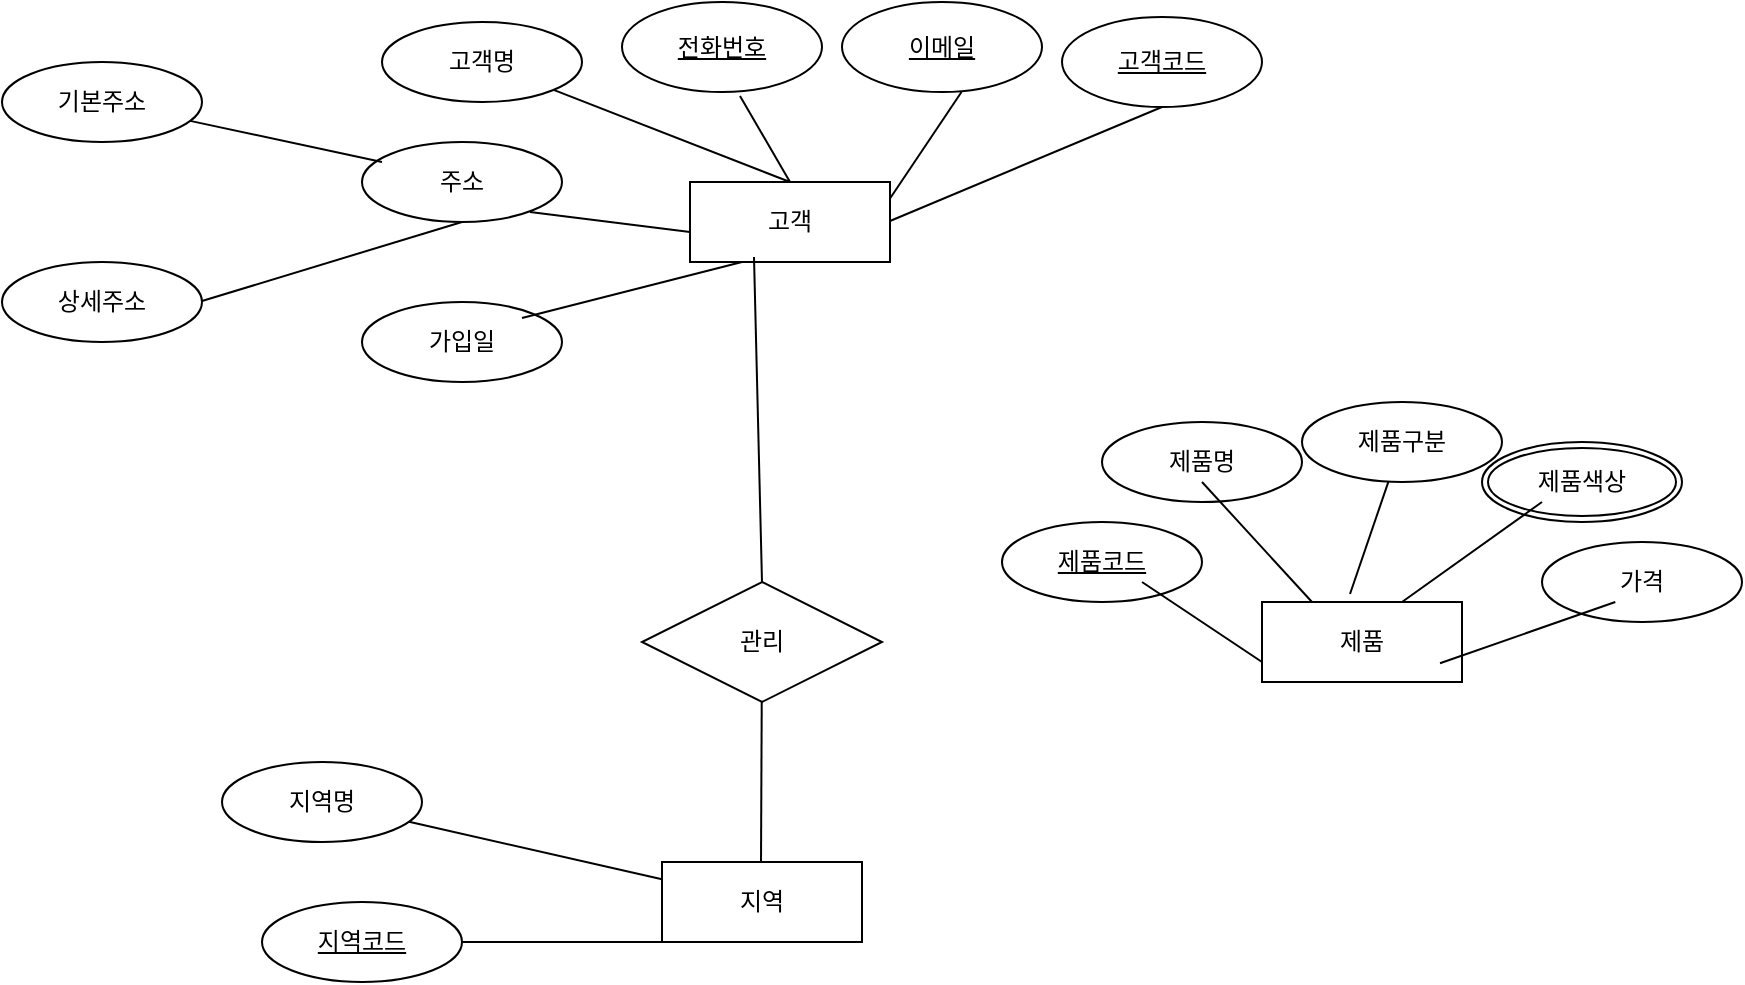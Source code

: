 <mxfile version="23.1.1" type="github">
  <diagram name="페이지-1" id="CWy5i0QQjxy458KxRu6v">
    <mxGraphModel dx="1026" dy="650" grid="1" gridSize="10" guides="1" tooltips="1" connect="1" arrows="1" fold="1" page="1" pageScale="1" pageWidth="827" pageHeight="1169" math="0" shadow="0">
      <root>
        <mxCell id="0" />
        <mxCell id="1" parent="0" />
        <mxCell id="4rN0HfoYX45G8c_FHVc5-1" value="고객" style="whiteSpace=wrap;html=1;align=center;" parent="1" vertex="1">
          <mxGeometry x="364" y="700" width="100" height="40" as="geometry" />
        </mxCell>
        <mxCell id="4rN0HfoYX45G8c_FHVc5-2" value="고객명" style="ellipse;whiteSpace=wrap;html=1;align=center;" parent="1" vertex="1">
          <mxGeometry x="210" y="620" width="100" height="40" as="geometry" />
        </mxCell>
        <mxCell id="4rN0HfoYX45G8c_FHVc5-5" value="" style="endArrow=none;html=1;rounded=0;entryX=0.5;entryY=0;entryDx=0;entryDy=0;" parent="1" source="4rN0HfoYX45G8c_FHVc5-2" target="4rN0HfoYX45G8c_FHVc5-1" edge="1">
          <mxGeometry relative="1" as="geometry">
            <mxPoint x="330" y="720" as="sourcePoint" />
            <mxPoint x="490" y="720" as="targetPoint" />
          </mxGeometry>
        </mxCell>
        <mxCell id="4rN0HfoYX45G8c_FHVc5-6" value="전화번호" style="ellipse;whiteSpace=wrap;html=1;align=center;fontStyle=4;" parent="1" vertex="1">
          <mxGeometry x="330" y="610" width="100" height="45" as="geometry" />
        </mxCell>
        <mxCell id="4rN0HfoYX45G8c_FHVc5-9" value="" style="endArrow=none;html=1;rounded=0;entryX=0.59;entryY=1.044;entryDx=0;entryDy=0;entryPerimeter=0;exitX=0.5;exitY=0;exitDx=0;exitDy=0;" parent="1" source="4rN0HfoYX45G8c_FHVc5-1" target="4rN0HfoYX45G8c_FHVc5-6" edge="1">
          <mxGeometry relative="1" as="geometry">
            <mxPoint x="330" y="720" as="sourcePoint" />
            <mxPoint x="490" y="720" as="targetPoint" />
          </mxGeometry>
        </mxCell>
        <mxCell id="4rN0HfoYX45G8c_FHVc5-12" value="이메일" style="ellipse;whiteSpace=wrap;html=1;align=center;fontStyle=4;" parent="1" vertex="1">
          <mxGeometry x="440" y="610" width="100" height="45" as="geometry" />
        </mxCell>
        <mxCell id="4rN0HfoYX45G8c_FHVc5-15" value="고객코드" style="ellipse;whiteSpace=wrap;html=1;align=center;fontStyle=4;" parent="1" vertex="1">
          <mxGeometry x="550" y="617.5" width="100" height="45" as="geometry" />
        </mxCell>
        <mxCell id="4rN0HfoYX45G8c_FHVc5-17" value="" style="endArrow=none;html=1;rounded=0;" parent="1" edge="1">
          <mxGeometry relative="1" as="geometry">
            <mxPoint x="464" y="708.23" as="sourcePoint" />
            <mxPoint x="499.75" y="655" as="targetPoint" />
          </mxGeometry>
        </mxCell>
        <mxCell id="4rN0HfoYX45G8c_FHVc5-18" value="" style="endArrow=none;html=1;rounded=0;entryX=0.5;entryY=1;entryDx=0;entryDy=0;" parent="1" target="4rN0HfoYX45G8c_FHVc5-15" edge="1">
          <mxGeometry relative="1" as="geometry">
            <mxPoint x="464" y="719.5" as="sourcePoint" />
            <mxPoint x="624" y="719.5" as="targetPoint" />
          </mxGeometry>
        </mxCell>
        <mxCell id="4rN0HfoYX45G8c_FHVc5-19" value="주소" style="ellipse;whiteSpace=wrap;html=1;align=center;" parent="1" vertex="1">
          <mxGeometry x="200" y="680" width="100" height="40" as="geometry" />
        </mxCell>
        <mxCell id="4rN0HfoYX45G8c_FHVc5-20" value="" style="endArrow=none;html=1;rounded=0;" parent="1" edge="1">
          <mxGeometry relative="1" as="geometry">
            <mxPoint x="284" y="715" as="sourcePoint" />
            <mxPoint x="364" y="725" as="targetPoint" />
          </mxGeometry>
        </mxCell>
        <mxCell id="4rN0HfoYX45G8c_FHVc5-21" value="기본주소" style="ellipse;whiteSpace=wrap;html=1;align=center;" parent="1" vertex="1">
          <mxGeometry x="20" y="640" width="100" height="40" as="geometry" />
        </mxCell>
        <mxCell id="4rN0HfoYX45G8c_FHVc5-22" value="상세주소" style="ellipse;whiteSpace=wrap;html=1;align=center;" parent="1" vertex="1">
          <mxGeometry x="20" y="740" width="100" height="40" as="geometry" />
        </mxCell>
        <mxCell id="4rN0HfoYX45G8c_FHVc5-26" value="" style="endArrow=none;html=1;rounded=0;" parent="1" source="4rN0HfoYX45G8c_FHVc5-21" edge="1">
          <mxGeometry relative="1" as="geometry">
            <mxPoint x="130" y="670" as="sourcePoint" />
            <mxPoint x="210" y="690" as="targetPoint" />
          </mxGeometry>
        </mxCell>
        <mxCell id="4rN0HfoYX45G8c_FHVc5-27" value="" style="endArrow=none;html=1;rounded=0;entryX=0.5;entryY=1;entryDx=0;entryDy=0;" parent="1" target="4rN0HfoYX45G8c_FHVc5-19" edge="1">
          <mxGeometry relative="1" as="geometry">
            <mxPoint x="120" y="759.5" as="sourcePoint" />
            <mxPoint x="280" y="759.5" as="targetPoint" />
          </mxGeometry>
        </mxCell>
        <mxCell id="4rN0HfoYX45G8c_FHVc5-28" value="가입일" style="ellipse;whiteSpace=wrap;html=1;align=center;" parent="1" vertex="1">
          <mxGeometry x="200" y="760" width="100" height="40" as="geometry" />
        </mxCell>
        <mxCell id="4rN0HfoYX45G8c_FHVc5-30" value="" style="endArrow=none;html=1;rounded=0;exitX=1;exitY=0.5;exitDx=0;exitDy=0;" parent="1" edge="1">
          <mxGeometry relative="1" as="geometry">
            <mxPoint x="280" y="768" as="sourcePoint" />
            <mxPoint x="390" y="740" as="targetPoint" />
          </mxGeometry>
        </mxCell>
        <mxCell id="4rN0HfoYX45G8c_FHVc5-35" value="지역" style="whiteSpace=wrap;html=1;align=center;" parent="1" vertex="1">
          <mxGeometry x="350" y="1040" width="100" height="40" as="geometry" />
        </mxCell>
        <mxCell id="4rN0HfoYX45G8c_FHVc5-36" value="지역명" style="ellipse;whiteSpace=wrap;html=1;align=center;" parent="1" vertex="1">
          <mxGeometry x="130" y="990" width="100" height="40" as="geometry" />
        </mxCell>
        <mxCell id="4rN0HfoYX45G8c_FHVc5-38" value="지역코드" style="ellipse;whiteSpace=wrap;html=1;align=center;fontStyle=4;" parent="1" vertex="1">
          <mxGeometry x="150" y="1060" width="100" height="40" as="geometry" />
        </mxCell>
        <mxCell id="4rN0HfoYX45G8c_FHVc5-40" value="" style="endArrow=none;html=1;rounded=0;entryX=0;entryY=1;entryDx=0;entryDy=0;" parent="1" target="4rN0HfoYX45G8c_FHVc5-35" edge="1" source="4rN0HfoYX45G8c_FHVc5-38">
          <mxGeometry relative="1" as="geometry">
            <mxPoint x="240" y="1010" as="sourcePoint" />
            <mxPoint x="400" y="980" as="targetPoint" />
          </mxGeometry>
        </mxCell>
        <mxCell id="4rN0HfoYX45G8c_FHVc5-41" value="제품" style="whiteSpace=wrap;html=1;align=center;" parent="1" vertex="1">
          <mxGeometry x="650" y="910" width="100" height="40" as="geometry" />
        </mxCell>
        <mxCell id="4rN0HfoYX45G8c_FHVc5-42" value="제품코드" style="ellipse;whiteSpace=wrap;html=1;align=center;fontStyle=4;" parent="1" vertex="1">
          <mxGeometry x="520" y="870" width="100" height="40" as="geometry" />
        </mxCell>
        <mxCell id="4rN0HfoYX45G8c_FHVc5-43" value="제품명" style="ellipse;whiteSpace=wrap;html=1;align=center;" parent="1" vertex="1">
          <mxGeometry x="570" y="820" width="100" height="40" as="geometry" />
        </mxCell>
        <mxCell id="4rN0HfoYX45G8c_FHVc5-44" value="제품구분" style="ellipse;whiteSpace=wrap;html=1;align=center;" parent="1" vertex="1">
          <mxGeometry x="670" y="810" width="100" height="40" as="geometry" />
        </mxCell>
        <mxCell id="4rN0HfoYX45G8c_FHVc5-46" value="제품색상" style="ellipse;shape=doubleEllipse;margin=3;whiteSpace=wrap;html=1;align=center;" parent="1" vertex="1">
          <mxGeometry x="760" y="830" width="100" height="40" as="geometry" />
        </mxCell>
        <mxCell id="4rN0HfoYX45G8c_FHVc5-47" value="가격" style="ellipse;whiteSpace=wrap;html=1;align=center;" parent="1" vertex="1">
          <mxGeometry x="790" y="880" width="100" height="40" as="geometry" />
        </mxCell>
        <mxCell id="4rN0HfoYX45G8c_FHVc5-48" value="" style="endArrow=none;html=1;rounded=0;entryX=0;entryY=0.75;entryDx=0;entryDy=0;" parent="1" target="4rN0HfoYX45G8c_FHVc5-41" edge="1">
          <mxGeometry relative="1" as="geometry">
            <mxPoint x="590" y="900" as="sourcePoint" />
            <mxPoint x="670" y="970" as="targetPoint" />
          </mxGeometry>
        </mxCell>
        <mxCell id="4rN0HfoYX45G8c_FHVc5-49" value="" style="endArrow=none;html=1;rounded=0;entryX=0.25;entryY=0;entryDx=0;entryDy=0;" parent="1" target="4rN0HfoYX45G8c_FHVc5-41" edge="1">
          <mxGeometry relative="1" as="geometry">
            <mxPoint x="620" y="850" as="sourcePoint" />
            <mxPoint x="705" y="880" as="targetPoint" />
          </mxGeometry>
        </mxCell>
        <mxCell id="4rN0HfoYX45G8c_FHVc5-50" value="" style="endArrow=none;html=1;rounded=0;exitX=0.44;exitY=-0.1;exitDx=0;exitDy=0;exitPerimeter=0;" parent="1" source="4rN0HfoYX45G8c_FHVc5-41" target="4rN0HfoYX45G8c_FHVc5-44" edge="1">
          <mxGeometry relative="1" as="geometry">
            <mxPoint x="700" y="890" as="sourcePoint" />
            <mxPoint x="710" y="860" as="targetPoint" />
          </mxGeometry>
        </mxCell>
        <mxCell id="4rN0HfoYX45G8c_FHVc5-51" value="" style="endArrow=none;html=1;rounded=0;" parent="1" edge="1">
          <mxGeometry relative="1" as="geometry">
            <mxPoint x="720" y="910" as="sourcePoint" />
            <mxPoint x="790" y="860" as="targetPoint" />
          </mxGeometry>
        </mxCell>
        <mxCell id="4rN0HfoYX45G8c_FHVc5-52" value="" style="endArrow=none;html=1;rounded=0;entryX=0;entryY=1;entryDx=0;entryDy=0;" parent="1" edge="1">
          <mxGeometry relative="1" as="geometry">
            <mxPoint x="739" y="940.61" as="sourcePoint" />
            <mxPoint x="826.645" y="910.002" as="targetPoint" />
          </mxGeometry>
        </mxCell>
        <mxCell id="0eGr4w4eoZEu1FNseGLn-2" value="관리" style="shape=rhombus;perimeter=rhombusPerimeter;whiteSpace=wrap;html=1;align=center;" vertex="1" parent="1">
          <mxGeometry x="340" y="900" width="120" height="60" as="geometry" />
        </mxCell>
        <mxCell id="0eGr4w4eoZEu1FNseGLn-3" value="" style="endArrow=none;html=1;rounded=0;" edge="1" parent="1" source="4rN0HfoYX45G8c_FHVc5-36" target="4rN0HfoYX45G8c_FHVc5-35">
          <mxGeometry relative="1" as="geometry">
            <mxPoint x="240" y="927.79" as="sourcePoint" />
            <mxPoint x="374" y="950.002" as="targetPoint" />
          </mxGeometry>
        </mxCell>
        <mxCell id="0eGr4w4eoZEu1FNseGLn-4" value="" style="endArrow=none;html=1;rounded=0;entryX=0.5;entryY=0;entryDx=0;entryDy=0;exitX=0.32;exitY=0.938;exitDx=0;exitDy=0;exitPerimeter=0;" edge="1" parent="1" source="4rN0HfoYX45G8c_FHVc5-1" target="0eGr4w4eoZEu1FNseGLn-2">
          <mxGeometry relative="1" as="geometry">
            <mxPoint x="190" y="870" as="sourcePoint" />
            <mxPoint x="350" y="870" as="targetPoint" />
          </mxGeometry>
        </mxCell>
        <mxCell id="0eGr4w4eoZEu1FNseGLn-6" value="" style="endArrow=none;html=1;rounded=0;" edge="1" parent="1" source="0eGr4w4eoZEu1FNseGLn-2">
          <mxGeometry relative="1" as="geometry">
            <mxPoint x="400" y="970" as="sourcePoint" />
            <mxPoint x="399.5" y="1040" as="targetPoint" />
          </mxGeometry>
        </mxCell>
      </root>
    </mxGraphModel>
  </diagram>
</mxfile>

